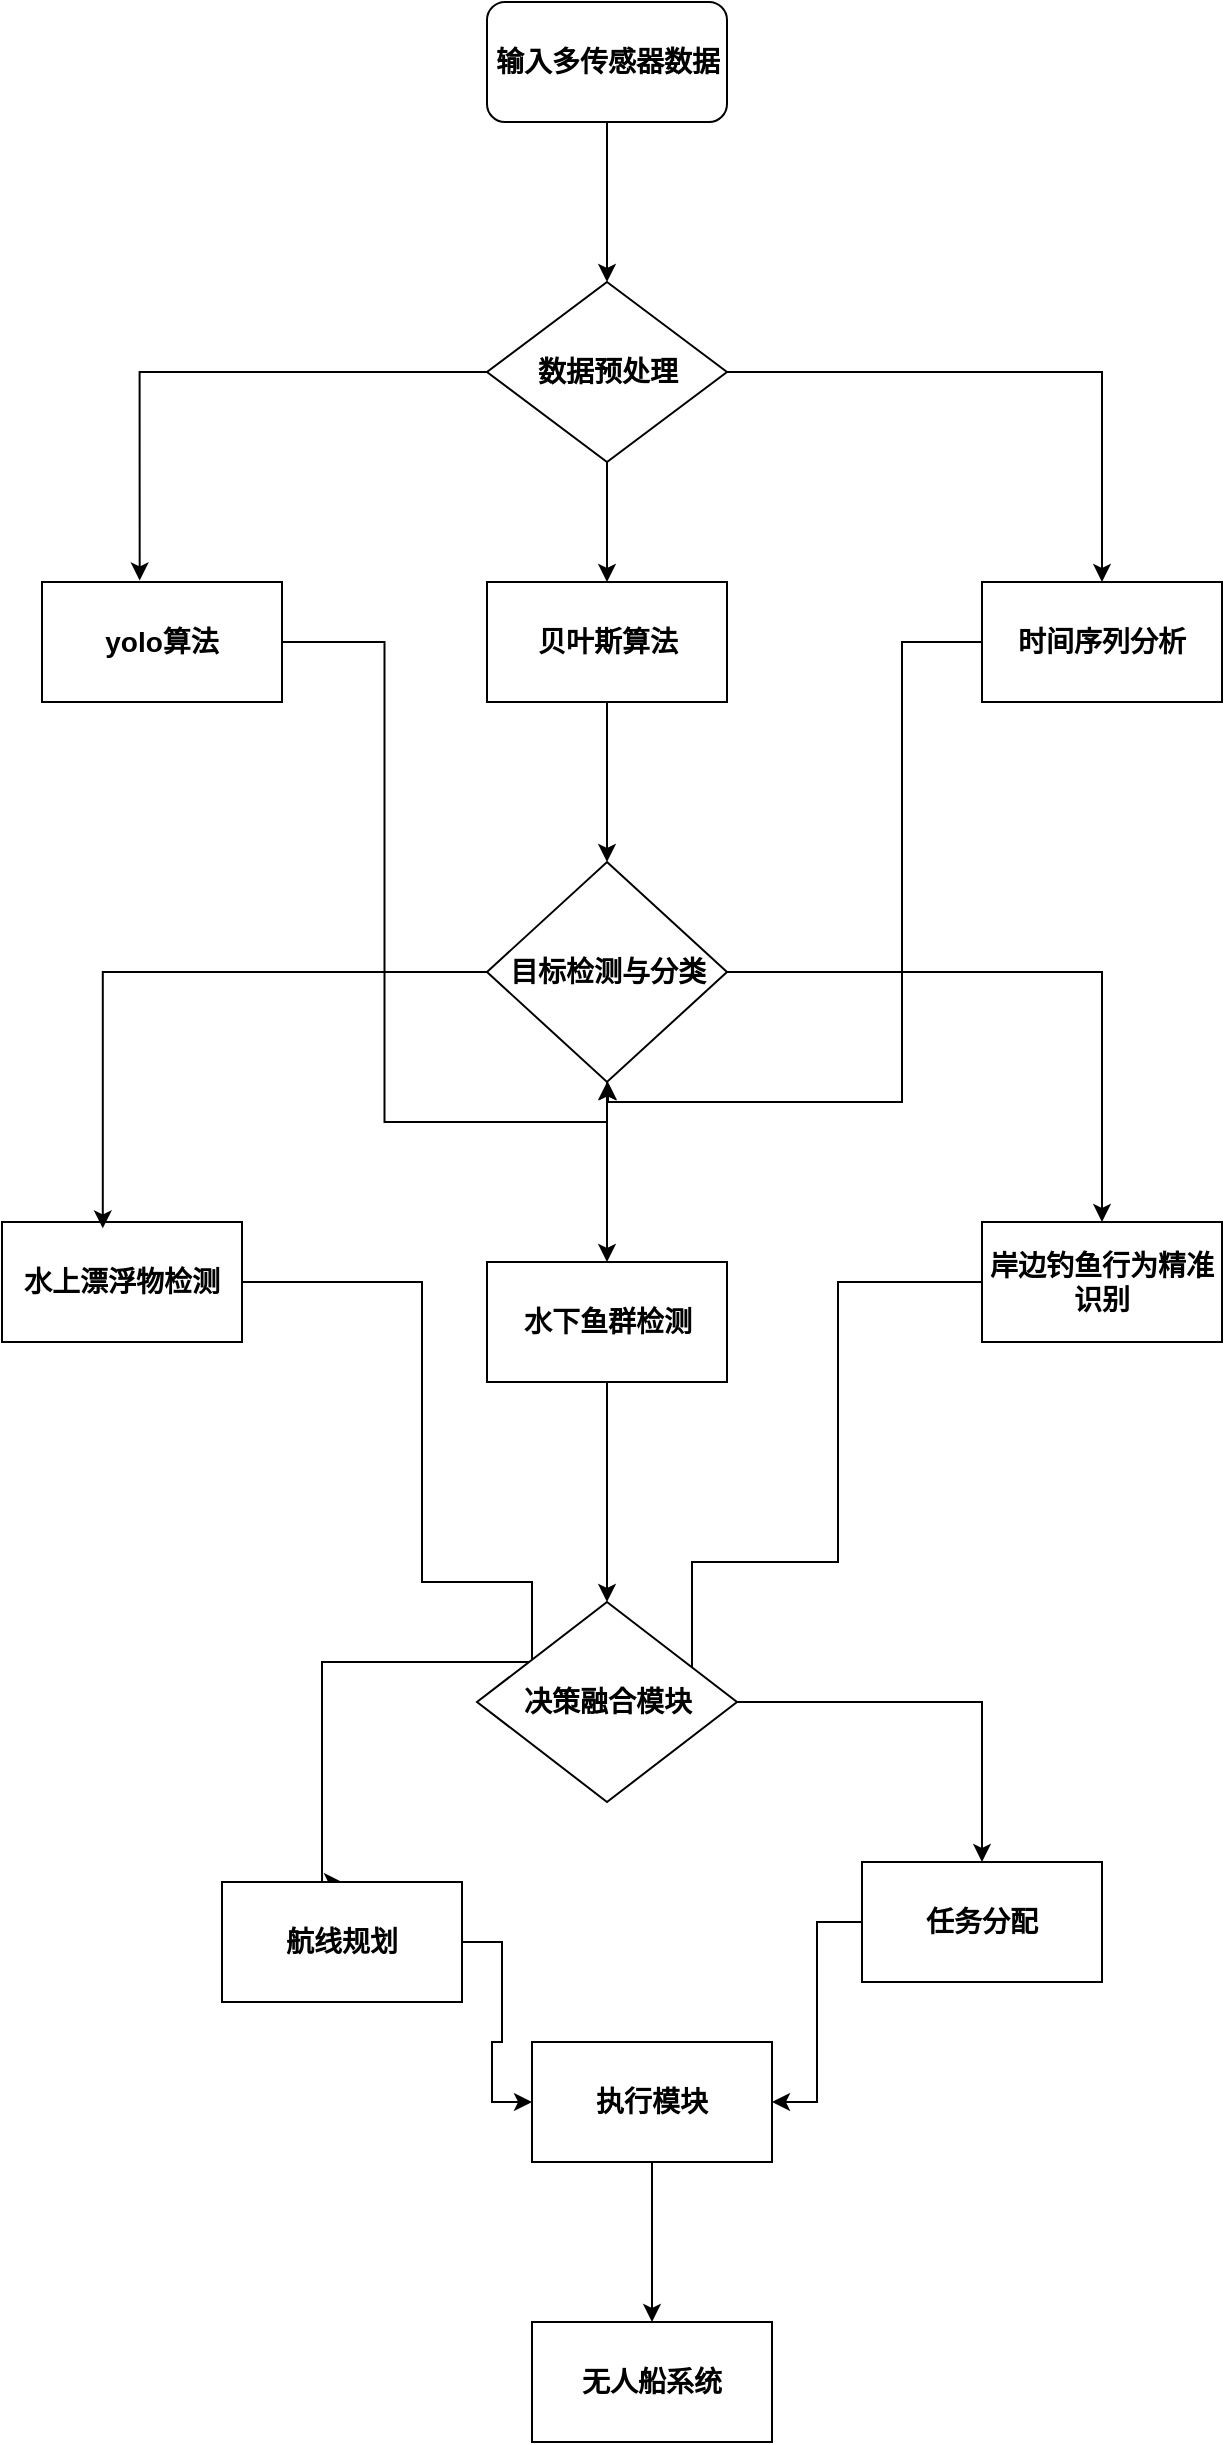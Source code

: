 <mxfile version="24.7.6">
  <diagram name="第 1 页" id="OvkKJ9LMGdIOYqMALdrB">
    <mxGraphModel dx="1050" dy="530" grid="1" gridSize="10" guides="1" tooltips="1" connect="1" arrows="1" fold="1" page="1" pageScale="1" pageWidth="827" pageHeight="1169" math="0" shadow="0">
      <root>
        <mxCell id="0" />
        <mxCell id="1" parent="0" />
        <mxCell id="ZnyS9Pg-73tXfxkxJHSs-4" style="edgeStyle=orthogonalEdgeStyle;rounded=0;orthogonalLoop=1;jettySize=auto;html=1;entryX=0.5;entryY=0;entryDx=0;entryDy=0;strokeWidth=1;fontSize=14;fontStyle=1" edge="1" parent="1" source="ZnyS9Pg-73tXfxkxJHSs-1" target="ZnyS9Pg-73tXfxkxJHSs-2">
          <mxGeometry relative="1" as="geometry" />
        </mxCell>
        <mxCell id="ZnyS9Pg-73tXfxkxJHSs-1" value="输入多传感器数据" style="rounded=1;whiteSpace=wrap;html=1;strokeWidth=1;fontSize=14;fontStyle=1" vertex="1" parent="1">
          <mxGeometry x="332.5" y="20" width="120" height="60" as="geometry" />
        </mxCell>
        <mxCell id="ZnyS9Pg-73tXfxkxJHSs-9" style="edgeStyle=orthogonalEdgeStyle;rounded=0;orthogonalLoop=1;jettySize=auto;html=1;entryX=0.5;entryY=0;entryDx=0;entryDy=0;strokeWidth=1;fontSize=14;fontStyle=1" edge="1" parent="1" source="ZnyS9Pg-73tXfxkxJHSs-2" target="ZnyS9Pg-73tXfxkxJHSs-6">
          <mxGeometry relative="1" as="geometry" />
        </mxCell>
        <mxCell id="ZnyS9Pg-73tXfxkxJHSs-10" style="edgeStyle=orthogonalEdgeStyle;rounded=0;orthogonalLoop=1;jettySize=auto;html=1;entryX=0.5;entryY=0;entryDx=0;entryDy=0;strokeWidth=1;fontSize=14;fontStyle=1" edge="1" parent="1" source="ZnyS9Pg-73tXfxkxJHSs-2" target="ZnyS9Pg-73tXfxkxJHSs-7">
          <mxGeometry relative="1" as="geometry" />
        </mxCell>
        <mxCell id="ZnyS9Pg-73tXfxkxJHSs-2" value="数据预处理" style="rhombus;whiteSpace=wrap;html=1;strokeWidth=1;fontSize=14;fontStyle=1" vertex="1" parent="1">
          <mxGeometry x="332.5" y="160" width="120" height="90" as="geometry" />
        </mxCell>
        <mxCell id="ZnyS9Pg-73tXfxkxJHSs-32" style="edgeStyle=orthogonalEdgeStyle;rounded=0;orthogonalLoop=1;jettySize=auto;html=1;entryX=0.5;entryY=1;entryDx=0;entryDy=0;fontStyle=1" edge="1" parent="1" source="ZnyS9Pg-73tXfxkxJHSs-5" target="ZnyS9Pg-73tXfxkxJHSs-11">
          <mxGeometry relative="1" as="geometry" />
        </mxCell>
        <mxCell id="ZnyS9Pg-73tXfxkxJHSs-5" value="yolo算法" style="rounded=0;whiteSpace=wrap;html=1;strokeWidth=1;fontSize=14;fontStyle=1" vertex="1" parent="1">
          <mxGeometry x="110" y="310" width="120" height="60" as="geometry" />
        </mxCell>
        <mxCell id="ZnyS9Pg-73tXfxkxJHSs-12" value="" style="edgeStyle=orthogonalEdgeStyle;rounded=0;orthogonalLoop=1;jettySize=auto;html=1;strokeWidth=1;fontSize=14;fontStyle=1" edge="1" parent="1" source="ZnyS9Pg-73tXfxkxJHSs-6" target="ZnyS9Pg-73tXfxkxJHSs-11">
          <mxGeometry relative="1" as="geometry" />
        </mxCell>
        <mxCell id="ZnyS9Pg-73tXfxkxJHSs-6" value="贝叶斯算法" style="rounded=0;whiteSpace=wrap;html=1;strokeWidth=1;fontSize=14;fontStyle=1" vertex="1" parent="1">
          <mxGeometry x="332.5" y="310" width="120" height="60" as="geometry" />
        </mxCell>
        <mxCell id="ZnyS9Pg-73tXfxkxJHSs-7" value="时间序列分析" style="rounded=0;whiteSpace=wrap;html=1;strokeWidth=1;fontSize=14;fontStyle=1" vertex="1" parent="1">
          <mxGeometry x="580" y="310" width="120" height="60" as="geometry" />
        </mxCell>
        <mxCell id="ZnyS9Pg-73tXfxkxJHSs-8" style="edgeStyle=orthogonalEdgeStyle;rounded=0;orthogonalLoop=1;jettySize=auto;html=1;entryX=0.407;entryY=-0.013;entryDx=0;entryDy=0;entryPerimeter=0;strokeWidth=1;fontSize=14;fontStyle=1" edge="1" parent="1" source="ZnyS9Pg-73tXfxkxJHSs-2" target="ZnyS9Pg-73tXfxkxJHSs-5">
          <mxGeometry relative="1" as="geometry" />
        </mxCell>
        <mxCell id="ZnyS9Pg-73tXfxkxJHSs-18" style="edgeStyle=orthogonalEdgeStyle;rounded=0;orthogonalLoop=1;jettySize=auto;html=1;entryX=0.5;entryY=0;entryDx=0;entryDy=0;strokeWidth=1;fontSize=14;fontStyle=1" edge="1" parent="1" source="ZnyS9Pg-73tXfxkxJHSs-11" target="ZnyS9Pg-73tXfxkxJHSs-13">
          <mxGeometry relative="1" as="geometry" />
        </mxCell>
        <mxCell id="ZnyS9Pg-73tXfxkxJHSs-22" style="edgeStyle=orthogonalEdgeStyle;rounded=0;orthogonalLoop=1;jettySize=auto;html=1;entryX=1;entryY=0.5;entryDx=0;entryDy=0;strokeWidth=1;fontSize=14;fontStyle=1" edge="1" parent="1" source="ZnyS9Pg-73tXfxkxJHSs-13" target="ZnyS9Pg-73tXfxkxJHSs-19">
          <mxGeometry relative="1" as="geometry">
            <Array as="points">
              <mxPoint x="508" y="660" />
              <mxPoint x="508" y="800" />
              <mxPoint x="435" y="800" />
            </Array>
          </mxGeometry>
        </mxCell>
        <mxCell id="ZnyS9Pg-73tXfxkxJHSs-13" value="岸边钓鱼行为精准识别" style="rounded=0;whiteSpace=wrap;html=1;strokeWidth=1;fontSize=14;fontStyle=1" vertex="1" parent="1">
          <mxGeometry x="580" y="630" width="120" height="60" as="geometry" />
        </mxCell>
        <mxCell id="ZnyS9Pg-73tXfxkxJHSs-20" value="" style="edgeStyle=orthogonalEdgeStyle;rounded=0;orthogonalLoop=1;jettySize=auto;html=1;strokeWidth=1;fontSize=14;fontStyle=1" edge="1" parent="1" source="ZnyS9Pg-73tXfxkxJHSs-14" target="ZnyS9Pg-73tXfxkxJHSs-19">
          <mxGeometry relative="1" as="geometry" />
        </mxCell>
        <mxCell id="ZnyS9Pg-73tXfxkxJHSs-14" value="水下鱼群检测" style="rounded=0;whiteSpace=wrap;html=1;strokeWidth=1;fontSize=14;fontStyle=1" vertex="1" parent="1">
          <mxGeometry x="332.5" y="650" width="120" height="60" as="geometry" />
        </mxCell>
        <mxCell id="ZnyS9Pg-73tXfxkxJHSs-21" style="edgeStyle=orthogonalEdgeStyle;rounded=0;orthogonalLoop=1;jettySize=auto;html=1;entryX=0;entryY=0.5;entryDx=0;entryDy=0;strokeWidth=1;fontSize=14;fontStyle=1" edge="1" parent="1" source="ZnyS9Pg-73tXfxkxJHSs-15" target="ZnyS9Pg-73tXfxkxJHSs-19">
          <mxGeometry relative="1" as="geometry">
            <Array as="points">
              <mxPoint x="300" y="660" />
              <mxPoint x="300" y="810" />
              <mxPoint x="355" y="810" />
            </Array>
          </mxGeometry>
        </mxCell>
        <mxCell id="ZnyS9Pg-73tXfxkxJHSs-15" value="水上漂浮物检测" style="rounded=0;whiteSpace=wrap;html=1;strokeWidth=1;fontSize=14;fontStyle=1" vertex="1" parent="1">
          <mxGeometry x="90" y="630" width="120" height="60" as="geometry" />
        </mxCell>
        <mxCell id="ZnyS9Pg-73tXfxkxJHSs-16" style="edgeStyle=orthogonalEdgeStyle;rounded=0;orthogonalLoop=1;jettySize=auto;html=1;entryX=0.42;entryY=0.053;entryDx=0;entryDy=0;entryPerimeter=0;strokeWidth=1;fontSize=14;fontStyle=1" edge="1" parent="1" source="ZnyS9Pg-73tXfxkxJHSs-11" target="ZnyS9Pg-73tXfxkxJHSs-15">
          <mxGeometry relative="1" as="geometry" />
        </mxCell>
        <mxCell id="ZnyS9Pg-73tXfxkxJHSs-17" style="edgeStyle=orthogonalEdgeStyle;rounded=0;orthogonalLoop=1;jettySize=auto;html=1;strokeWidth=1;fontSize=14;fontStyle=1" edge="1" parent="1" source="ZnyS9Pg-73tXfxkxJHSs-11" target="ZnyS9Pg-73tXfxkxJHSs-14">
          <mxGeometry relative="1" as="geometry" />
        </mxCell>
        <mxCell id="ZnyS9Pg-73tXfxkxJHSs-25" style="edgeStyle=orthogonalEdgeStyle;rounded=0;orthogonalLoop=1;jettySize=auto;html=1;entryX=0.5;entryY=0;entryDx=0;entryDy=0;strokeWidth=1;fontSize=14;fontStyle=1" edge="1" parent="1" source="ZnyS9Pg-73tXfxkxJHSs-19" target="ZnyS9Pg-73tXfxkxJHSs-23">
          <mxGeometry relative="1" as="geometry">
            <Array as="points">
              <mxPoint x="250" y="850" />
            </Array>
          </mxGeometry>
        </mxCell>
        <mxCell id="ZnyS9Pg-73tXfxkxJHSs-26" style="edgeStyle=orthogonalEdgeStyle;rounded=0;orthogonalLoop=1;jettySize=auto;html=1;strokeWidth=1;fontSize=14;fontStyle=1" edge="1" parent="1" source="ZnyS9Pg-73tXfxkxJHSs-19" target="ZnyS9Pg-73tXfxkxJHSs-24">
          <mxGeometry relative="1" as="geometry" />
        </mxCell>
        <mxCell id="ZnyS9Pg-73tXfxkxJHSs-19" value="决策融合模块" style="rhombus;whiteSpace=wrap;html=1;rounded=0;strokeWidth=1;fontSize=14;fontStyle=1" vertex="1" parent="1">
          <mxGeometry x="327.5" y="820" width="130" height="100" as="geometry" />
        </mxCell>
        <mxCell id="ZnyS9Pg-73tXfxkxJHSs-28" style="edgeStyle=orthogonalEdgeStyle;rounded=0;orthogonalLoop=1;jettySize=auto;html=1;entryX=0;entryY=0.5;entryDx=0;entryDy=0;strokeWidth=1;fontSize=14;fontStyle=1" edge="1" parent="1" source="ZnyS9Pg-73tXfxkxJHSs-23" target="ZnyS9Pg-73tXfxkxJHSs-27">
          <mxGeometry relative="1" as="geometry" />
        </mxCell>
        <mxCell id="ZnyS9Pg-73tXfxkxJHSs-23" value="航线规划" style="rounded=0;whiteSpace=wrap;html=1;strokeWidth=1;fontSize=14;fontStyle=1" vertex="1" parent="1">
          <mxGeometry x="200" y="960" width="120" height="60" as="geometry" />
        </mxCell>
        <mxCell id="ZnyS9Pg-73tXfxkxJHSs-29" style="edgeStyle=orthogonalEdgeStyle;rounded=0;orthogonalLoop=1;jettySize=auto;html=1;entryX=1;entryY=0.5;entryDx=0;entryDy=0;strokeWidth=1;fontSize=14;fontStyle=1" edge="1" parent="1" source="ZnyS9Pg-73tXfxkxJHSs-24" target="ZnyS9Pg-73tXfxkxJHSs-27">
          <mxGeometry relative="1" as="geometry" />
        </mxCell>
        <mxCell id="ZnyS9Pg-73tXfxkxJHSs-24" value="任务分配" style="rounded=0;whiteSpace=wrap;html=1;strokeWidth=1;fontSize=14;fontStyle=1" vertex="1" parent="1">
          <mxGeometry x="520" y="950" width="120" height="60" as="geometry" />
        </mxCell>
        <mxCell id="ZnyS9Pg-73tXfxkxJHSs-31" style="edgeStyle=orthogonalEdgeStyle;rounded=0;orthogonalLoop=1;jettySize=auto;html=1;entryX=0.5;entryY=0;entryDx=0;entryDy=0;strokeWidth=1;fontSize=14;fontStyle=1" edge="1" parent="1" source="ZnyS9Pg-73tXfxkxJHSs-27" target="ZnyS9Pg-73tXfxkxJHSs-30">
          <mxGeometry relative="1" as="geometry" />
        </mxCell>
        <mxCell id="ZnyS9Pg-73tXfxkxJHSs-27" value="执行模块" style="rounded=0;whiteSpace=wrap;html=1;strokeWidth=1;fontSize=14;fontStyle=1" vertex="1" parent="1">
          <mxGeometry x="355" y="1040" width="120" height="60" as="geometry" />
        </mxCell>
        <mxCell id="ZnyS9Pg-73tXfxkxJHSs-30" value="无人船系统" style="rounded=0;whiteSpace=wrap;html=1;strokeWidth=1;fontSize=14;fontStyle=1" vertex="1" parent="1">
          <mxGeometry x="355" y="1180" width="120" height="60" as="geometry" />
        </mxCell>
        <mxCell id="ZnyS9Pg-73tXfxkxJHSs-34" value="" style="edgeStyle=orthogonalEdgeStyle;rounded=0;orthogonalLoop=1;jettySize=auto;html=1;fontStyle=1" edge="1" parent="1" source="ZnyS9Pg-73tXfxkxJHSs-7">
          <mxGeometry relative="1" as="geometry">
            <mxPoint x="393" y="560" as="targetPoint" />
            <mxPoint x="640" y="370" as="sourcePoint" />
            <Array as="points">
              <mxPoint x="540" y="340" />
              <mxPoint x="540" y="570" />
              <mxPoint x="393" y="570" />
            </Array>
          </mxGeometry>
        </mxCell>
        <mxCell id="ZnyS9Pg-73tXfxkxJHSs-11" value="目标检测与分类" style="rhombus;whiteSpace=wrap;html=1;rounded=0;strokeWidth=1;fontSize=14;fontStyle=1" vertex="1" parent="1">
          <mxGeometry x="332.5" y="450" width="120" height="110" as="geometry" />
        </mxCell>
      </root>
    </mxGraphModel>
  </diagram>
</mxfile>
